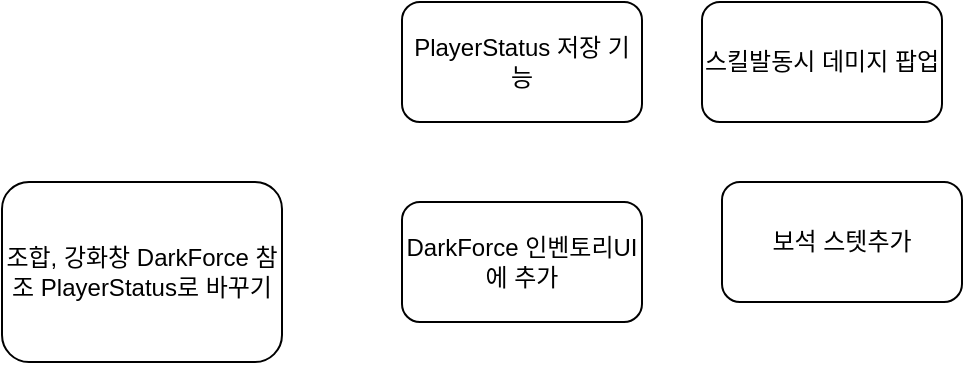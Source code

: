 <mxfile version="21.7.5" type="device">
  <diagram name="페이지-1" id="eluwbXmlI_JwDYYKQHv-">
    <mxGraphModel dx="1418" dy="828" grid="1" gridSize="10" guides="1" tooltips="1" connect="1" arrows="1" fold="1" page="1" pageScale="1" pageWidth="827" pageHeight="1169" math="0" shadow="0">
      <root>
        <mxCell id="0" />
        <mxCell id="1" parent="0" />
        <mxCell id="3BLdW9uuVo2LbbTcCxfC-1" value="PlayerStatus 저장 기능" style="rounded=1;whiteSpace=wrap;html=1;" parent="1" vertex="1">
          <mxGeometry x="350" y="400" width="120" height="60" as="geometry" />
        </mxCell>
        <mxCell id="3BLdW9uuVo2LbbTcCxfC-2" value="DarkForce 인벤토리UI에 추가" style="rounded=1;whiteSpace=wrap;html=1;" parent="1" vertex="1">
          <mxGeometry x="350" y="500" width="120" height="60" as="geometry" />
        </mxCell>
        <mxCell id="3BLdW9uuVo2LbbTcCxfC-3" value="스킬발동시 데미지 팝업" style="rounded=1;whiteSpace=wrap;html=1;" parent="1" vertex="1">
          <mxGeometry x="500" y="400" width="120" height="60" as="geometry" />
        </mxCell>
        <mxCell id="3BLdW9uuVo2LbbTcCxfC-4" value="보석 스텟추가" style="rounded=1;whiteSpace=wrap;html=1;" parent="1" vertex="1">
          <mxGeometry x="510" y="490" width="120" height="60" as="geometry" />
        </mxCell>
        <mxCell id="o9C0t7ZPpz-vw--VLpRt-1" value="조합, 강화창 DarkForce 참조 PlayerStatus로 바꾸기" style="rounded=1;whiteSpace=wrap;html=1;" vertex="1" parent="1">
          <mxGeometry x="150" y="490" width="140" height="90" as="geometry" />
        </mxCell>
      </root>
    </mxGraphModel>
  </diagram>
</mxfile>
